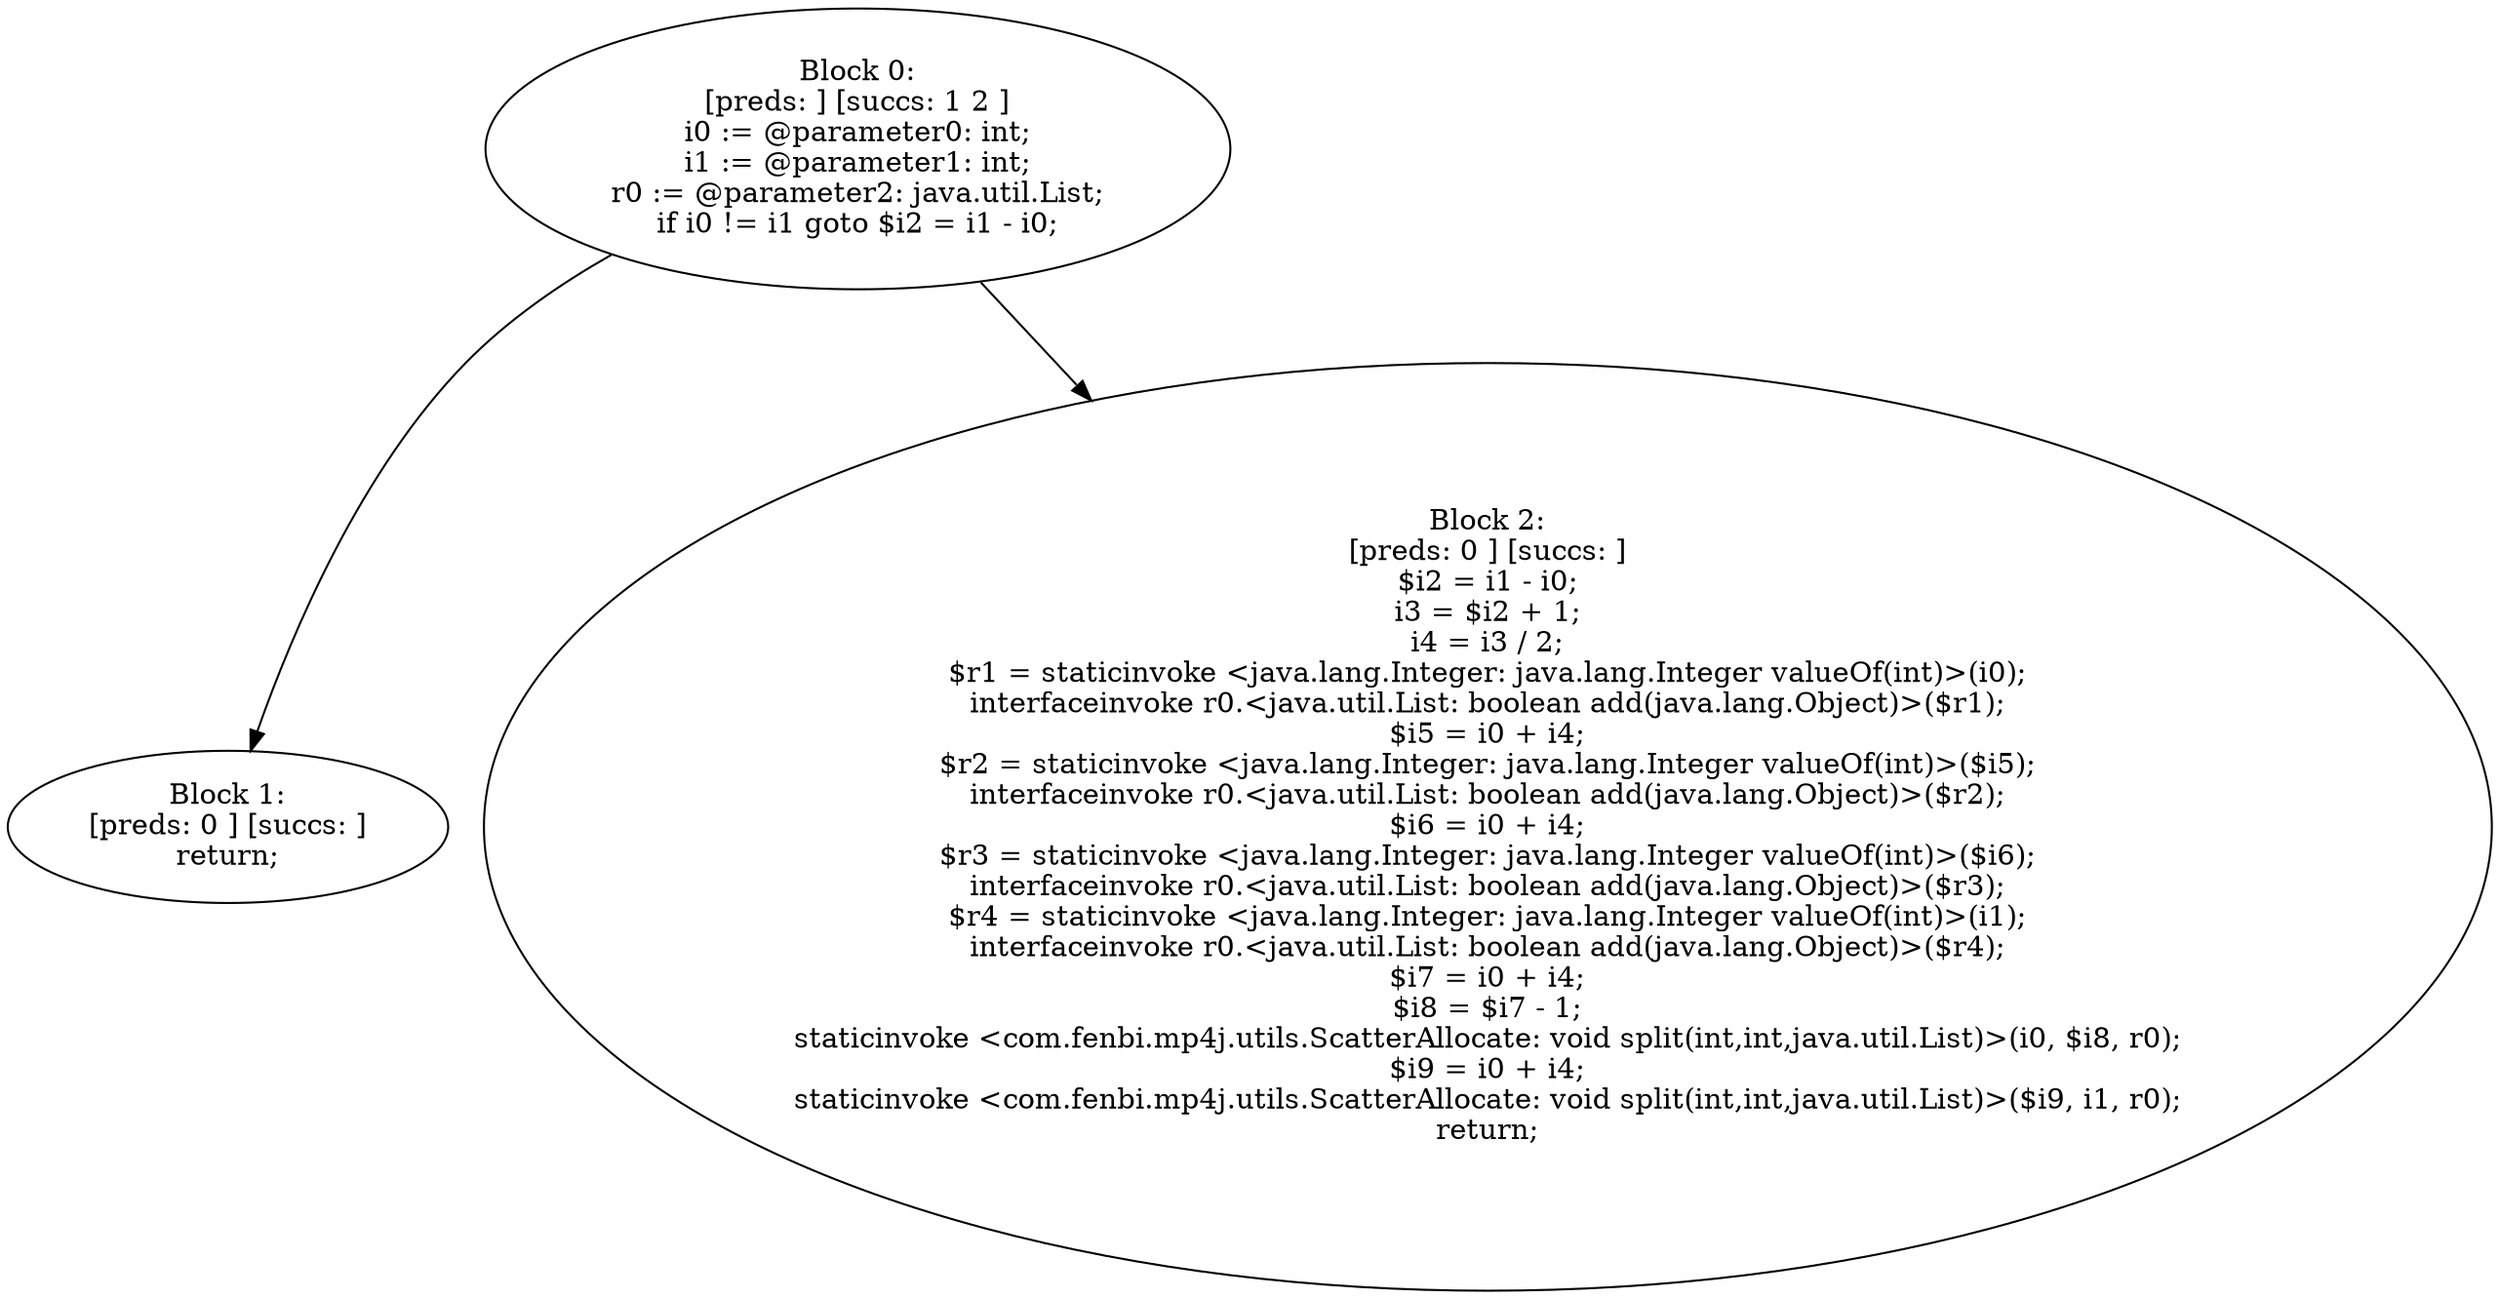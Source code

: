 digraph "unitGraph" {
    "Block 0:
[preds: ] [succs: 1 2 ]
i0 := @parameter0: int;
i1 := @parameter1: int;
r0 := @parameter2: java.util.List;
if i0 != i1 goto $i2 = i1 - i0;
"
    "Block 1:
[preds: 0 ] [succs: ]
return;
"
    "Block 2:
[preds: 0 ] [succs: ]
$i2 = i1 - i0;
i3 = $i2 + 1;
i4 = i3 / 2;
$r1 = staticinvoke <java.lang.Integer: java.lang.Integer valueOf(int)>(i0);
interfaceinvoke r0.<java.util.List: boolean add(java.lang.Object)>($r1);
$i5 = i0 + i4;
$r2 = staticinvoke <java.lang.Integer: java.lang.Integer valueOf(int)>($i5);
interfaceinvoke r0.<java.util.List: boolean add(java.lang.Object)>($r2);
$i6 = i0 + i4;
$r3 = staticinvoke <java.lang.Integer: java.lang.Integer valueOf(int)>($i6);
interfaceinvoke r0.<java.util.List: boolean add(java.lang.Object)>($r3);
$r4 = staticinvoke <java.lang.Integer: java.lang.Integer valueOf(int)>(i1);
interfaceinvoke r0.<java.util.List: boolean add(java.lang.Object)>($r4);
$i7 = i0 + i4;
$i8 = $i7 - 1;
staticinvoke <com.fenbi.mp4j.utils.ScatterAllocate: void split(int,int,java.util.List)>(i0, $i8, r0);
$i9 = i0 + i4;
staticinvoke <com.fenbi.mp4j.utils.ScatterAllocate: void split(int,int,java.util.List)>($i9, i1, r0);
return;
"
    "Block 0:
[preds: ] [succs: 1 2 ]
i0 := @parameter0: int;
i1 := @parameter1: int;
r0 := @parameter2: java.util.List;
if i0 != i1 goto $i2 = i1 - i0;
"->"Block 1:
[preds: 0 ] [succs: ]
return;
";
    "Block 0:
[preds: ] [succs: 1 2 ]
i0 := @parameter0: int;
i1 := @parameter1: int;
r0 := @parameter2: java.util.List;
if i0 != i1 goto $i2 = i1 - i0;
"->"Block 2:
[preds: 0 ] [succs: ]
$i2 = i1 - i0;
i3 = $i2 + 1;
i4 = i3 / 2;
$r1 = staticinvoke <java.lang.Integer: java.lang.Integer valueOf(int)>(i0);
interfaceinvoke r0.<java.util.List: boolean add(java.lang.Object)>($r1);
$i5 = i0 + i4;
$r2 = staticinvoke <java.lang.Integer: java.lang.Integer valueOf(int)>($i5);
interfaceinvoke r0.<java.util.List: boolean add(java.lang.Object)>($r2);
$i6 = i0 + i4;
$r3 = staticinvoke <java.lang.Integer: java.lang.Integer valueOf(int)>($i6);
interfaceinvoke r0.<java.util.List: boolean add(java.lang.Object)>($r3);
$r4 = staticinvoke <java.lang.Integer: java.lang.Integer valueOf(int)>(i1);
interfaceinvoke r0.<java.util.List: boolean add(java.lang.Object)>($r4);
$i7 = i0 + i4;
$i8 = $i7 - 1;
staticinvoke <com.fenbi.mp4j.utils.ScatterAllocate: void split(int,int,java.util.List)>(i0, $i8, r0);
$i9 = i0 + i4;
staticinvoke <com.fenbi.mp4j.utils.ScatterAllocate: void split(int,int,java.util.List)>($i9, i1, r0);
return;
";
}
